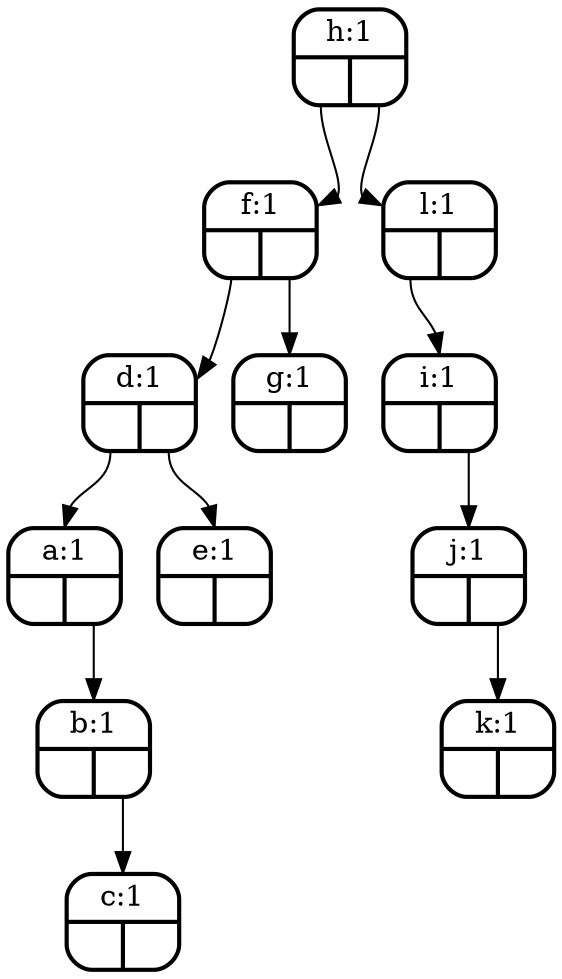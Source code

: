 digraph tree {
node [shape = Mrecord, penwidth = 2];
"h"[label="{<f0>h:1|{<f1>|<f2>}}"color=black];
"f"[label="{<f0>f:1|{<f1>|<f2>}}"color=black];
"d"[label="{<f0>d:1|{<f1>|<f2>}}"color=black];
"a"[label="{<f0>a:1|{<f1>|<f2>}}"color=black];
"b"[label="{<f0>b:1|{<f1>|<f2>}}"color=black];
"c"[label="{<f0>c:1|{<f1>|<f2>}}"color=black];
"b":f2 -> "c":f0;
"a":f2 -> "b":f0;
"d":f1 -> "a":f0;
"e"[label="{<f0>e:1|{<f1>|<f2>}}"color=black];
"d":f2 -> "e":f0;
"f":f1 -> "d":f0;
"g"[label="{<f0>g:1|{<f1>|<f2>}}"color=black];
"f":f2 -> "g":f0;
"h":f1 -> "f":f0;
"l"[label="{<f0>l:1|{<f1>|<f2>}}"color=black];
"i"[label="{<f0>i:1|{<f1>|<f2>}}"color=black];
"j"[label="{<f0>j:1|{<f1>|<f2>}}"color=black];
"k"[label="{<f0>k:1|{<f1>|<f2>}}"color=black];
"j":f2 -> "k":f0;
"i":f2 -> "j":f0;
"l":f1 -> "i":f0;
"h":f2 -> "l":f0;
}
